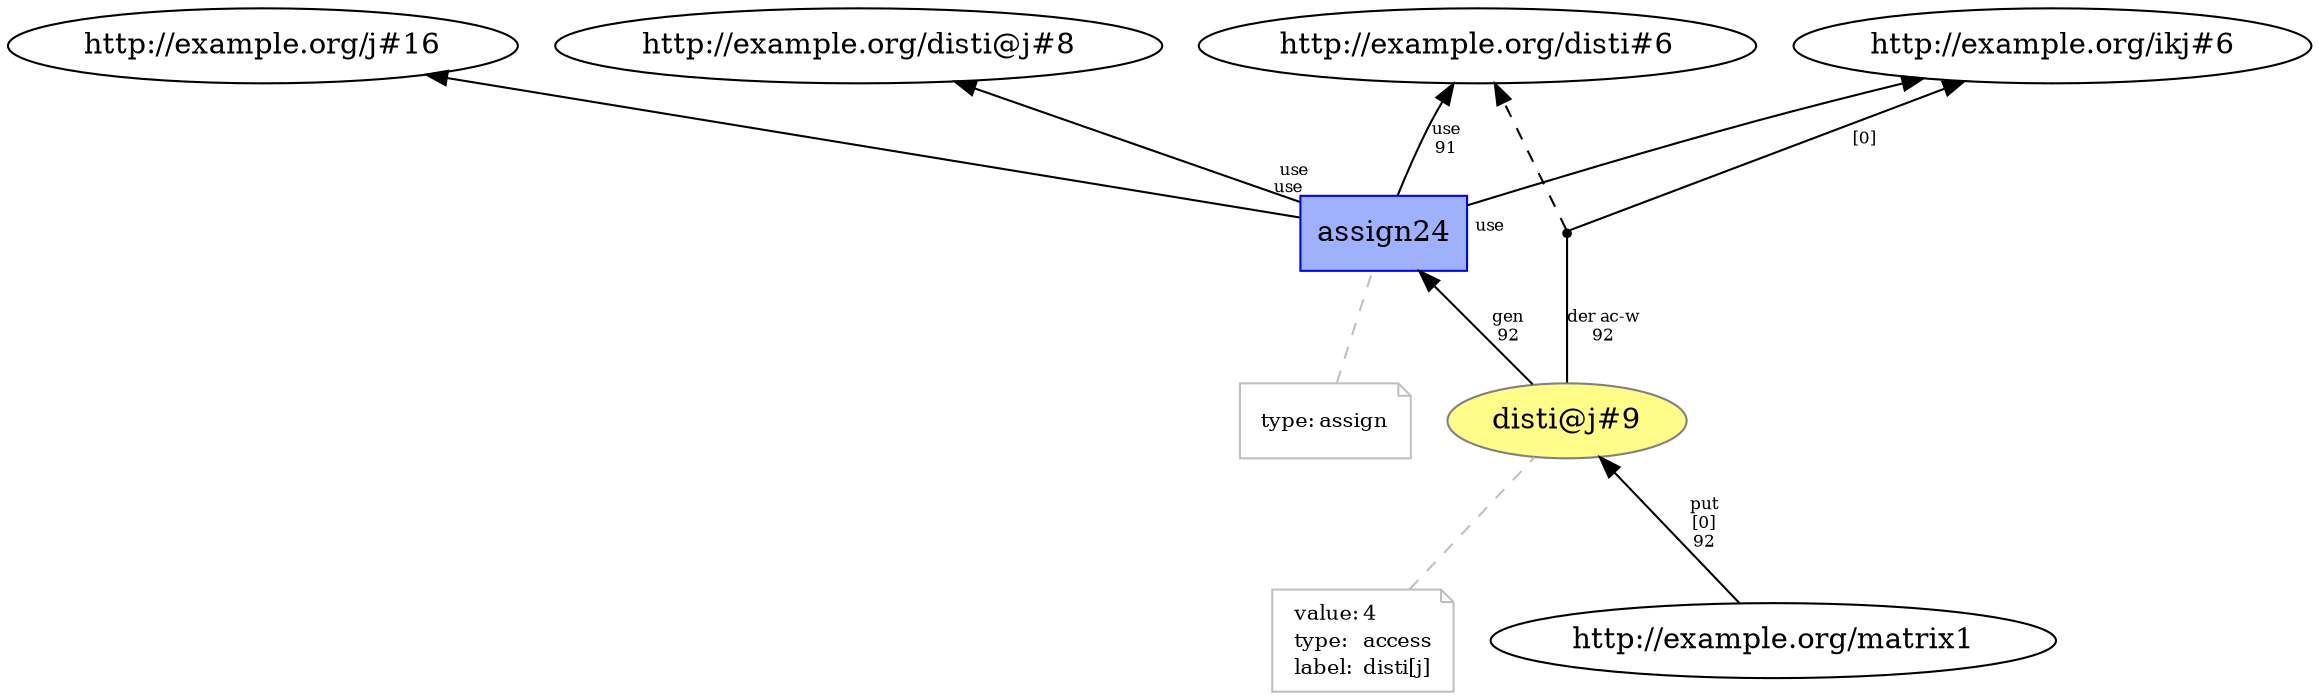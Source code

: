digraph "PROV" { size="16,12"; rankdir="BT";
"http://example.org/disti@j#9" [fillcolor="#FFFC87",color="#808080",style="filled",label="disti@j#9",URL="http://example.org/disti@j#9"]
"-attrs0" [color="gray",shape="note",fontsize="10",fontcolor="black",label=<<TABLE cellpadding="0" border="0">
	<TR>
	    <TD align="left">value:</TD>
	    <TD align="left">4</TD>
	</TR>
	<TR>
	    <TD align="left">type:</TD>
	    <TD align="left">access</TD>
	</TR>
	<TR>
	    <TD align="left">label:</TD>
	    <TD align="left">disti[j]</TD>
	</TR>
</TABLE>>]
"-attrs0" -> "http://example.org/disti@j#9" [color="gray",style="dashed",arrowhead="none"]
"http://example.org/matrix1" -> "http://example.org/disti@j#9" [fontsize="8",distance="1.5",angle="60.0",rotation="20",label="put
[0]
92"]
"http://example.org/assign24" [fillcolor="#9FB1FC",color="#0000FF",shape="polygon",sides="4",style="filled",label="assign24",URL="http://example.org/assign24"]
"-attrs1" [color="gray",shape="note",fontsize="10",fontcolor="black",label=<<TABLE cellpadding="0" border="0">
	<TR>
	    <TD align="left">type:</TD>
	    <TD align="left">assign</TD>
	</TR>
</TABLE>>]
"-attrs1" -> "http://example.org/assign24" [color="gray",style="dashed",arrowhead="none"]
"bn0" [shape="point",label=""]
"http://example.org/disti@j#9" -> "bn0" [fontsize="8",distance="1.5",angle="60.0",rotation="20",label="der ac-w
92",arrowhead="none"]
"bn0" -> "http://example.org/disti#6" [style="dashed"]
"bn0" -> "http://example.org/ikj#6" [fontsize="8",distance="1.5",angle="60.0",rotation="20",label="[0]"]
"http://example.org/assign24" -> "http://example.org/disti#6" [fontsize="8",distance="1.5",angle="60.0",rotation="20",label="use
91"]
"http://example.org/assign24" -> "http://example.org/j#16" [labelfontsize="8",labeldistance="1.5",labelangle="60.0",rotation="20",taillabel="use"]
"http://example.org/assign24" -> "http://example.org/disti@j#8" [labelfontsize="8",labeldistance="1.5",labelangle="60.0",rotation="20",taillabel="use"]
"http://example.org/assign24" -> "http://example.org/ikj#6" [labelfontsize="8",labeldistance="1.5",labelangle="60.0",rotation="20",taillabel="use"]
"http://example.org/disti@j#9" -> "http://example.org/assign24" [fontsize="8",distance="1.5",angle="60.0",rotation="20",label="gen
92"]
}